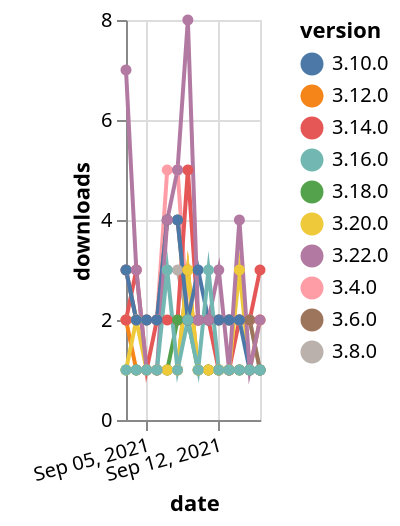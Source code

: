 {"$schema": "https://vega.github.io/schema/vega-lite/v5.json", "description": "A simple bar chart with embedded data.", "data": {"values": [{"date": "2021-09-03", "total": 5882, "delta": 2, "version": "3.8.0"}, {"date": "2021-09-04", "total": 5884, "delta": 2, "version": "3.8.0"}, {"date": "2021-09-05", "total": 5886, "delta": 2, "version": "3.8.0"}, {"date": "2021-09-06", "total": 5888, "delta": 2, "version": "3.8.0"}, {"date": "2021-09-07", "total": 5891, "delta": 3, "version": "3.8.0"}, {"date": "2021-09-08", "total": 5894, "delta": 3, "version": "3.8.0"}, {"date": "2021-09-09", "total": 5896, "delta": 2, "version": "3.8.0"}, {"date": "2021-09-10", "total": 5898, "delta": 2, "version": "3.8.0"}, {"date": "2021-09-11", "total": 5900, "delta": 2, "version": "3.8.0"}, {"date": "2021-09-12", "total": 5902, "delta": 2, "version": "3.8.0"}, {"date": "2021-09-13", "total": 5904, "delta": 2, "version": "3.8.0"}, {"date": "2021-09-14", "total": 5906, "delta": 2, "version": "3.8.0"}, {"date": "2021-09-15", "total": 5908, "delta": 2, "version": "3.8.0"}, {"date": "2021-09-16", "total": 5909, "delta": 1, "version": "3.8.0"}, {"date": "2021-09-03", "total": 1424, "delta": 2, "version": "3.12.0"}, {"date": "2021-09-04", "total": 1425, "delta": 1, "version": "3.12.0"}, {"date": "2021-09-05", "total": 1426, "delta": 1, "version": "3.12.0"}, {"date": "2021-09-06", "total": 1427, "delta": 1, "version": "3.12.0"}, {"date": "2021-09-07", "total": 1428, "delta": 1, "version": "3.12.0"}, {"date": "2021-09-08", "total": 1429, "delta": 1, "version": "3.12.0"}, {"date": "2021-09-09", "total": 1432, "delta": 3, "version": "3.12.0"}, {"date": "2021-09-10", "total": 1433, "delta": 1, "version": "3.12.0"}, {"date": "2021-09-11", "total": 1434, "delta": 1, "version": "3.12.0"}, {"date": "2021-09-12", "total": 1435, "delta": 1, "version": "3.12.0"}, {"date": "2021-09-13", "total": 1436, "delta": 1, "version": "3.12.0"}, {"date": "2021-09-14", "total": 1437, "delta": 1, "version": "3.12.0"}, {"date": "2021-09-15", "total": 1438, "delta": 1, "version": "3.12.0"}, {"date": "2021-09-16", "total": 1440, "delta": 2, "version": "3.12.0"}, {"date": "2021-09-03", "total": 4871, "delta": 3, "version": "3.4.0"}, {"date": "2021-09-04", "total": 4873, "delta": 2, "version": "3.4.0"}, {"date": "2021-09-05", "total": 4875, "delta": 2, "version": "3.4.0"}, {"date": "2021-09-06", "total": 4877, "delta": 2, "version": "3.4.0"}, {"date": "2021-09-07", "total": 4882, "delta": 5, "version": "3.4.0"}, {"date": "2021-09-08", "total": 4887, "delta": 5, "version": "3.4.0"}, {"date": "2021-09-09", "total": 4889, "delta": 2, "version": "3.4.0"}, {"date": "2021-09-10", "total": 4891, "delta": 2, "version": "3.4.0"}, {"date": "2021-09-11", "total": 4893, "delta": 2, "version": "3.4.0"}, {"date": "2021-09-12", "total": 4895, "delta": 2, "version": "3.4.0"}, {"date": "2021-09-13", "total": 4897, "delta": 2, "version": "3.4.0"}, {"date": "2021-09-14", "total": 4899, "delta": 2, "version": "3.4.0"}, {"date": "2021-09-15", "total": 4901, "delta": 2, "version": "3.4.0"}, {"date": "2021-09-16", "total": 4903, "delta": 2, "version": "3.4.0"}, {"date": "2021-09-03", "total": 2267, "delta": 2, "version": "3.14.0"}, {"date": "2021-09-04", "total": 2270, "delta": 3, "version": "3.14.0"}, {"date": "2021-09-05", "total": 2271, "delta": 1, "version": "3.14.0"}, {"date": "2021-09-06", "total": 2273, "delta": 2, "version": "3.14.0"}, {"date": "2021-09-07", "total": 2275, "delta": 2, "version": "3.14.0"}, {"date": "2021-09-08", "total": 2277, "delta": 2, "version": "3.14.0"}, {"date": "2021-09-09", "total": 2282, "delta": 5, "version": "3.14.0"}, {"date": "2021-09-10", "total": 2284, "delta": 2, "version": "3.14.0"}, {"date": "2021-09-11", "total": 2286, "delta": 2, "version": "3.14.0"}, {"date": "2021-09-12", "total": 2287, "delta": 1, "version": "3.14.0"}, {"date": "2021-09-13", "total": 2288, "delta": 1, "version": "3.14.0"}, {"date": "2021-09-14", "total": 2290, "delta": 2, "version": "3.14.0"}, {"date": "2021-09-15", "total": 2292, "delta": 2, "version": "3.14.0"}, {"date": "2021-09-16", "total": 2295, "delta": 3, "version": "3.14.0"}, {"date": "2021-09-03", "total": 3476, "delta": 3, "version": "3.6.0"}, {"date": "2021-09-04", "total": 3478, "delta": 2, "version": "3.6.0"}, {"date": "2021-09-05", "total": 3480, "delta": 2, "version": "3.6.0"}, {"date": "2021-09-06", "total": 3482, "delta": 2, "version": "3.6.0"}, {"date": "2021-09-07", "total": 3486, "delta": 4, "version": "3.6.0"}, {"date": "2021-09-08", "total": 3490, "delta": 4, "version": "3.6.0"}, {"date": "2021-09-09", "total": 3492, "delta": 2, "version": "3.6.0"}, {"date": "2021-09-10", "total": 3494, "delta": 2, "version": "3.6.0"}, {"date": "2021-09-11", "total": 3496, "delta": 2, "version": "3.6.0"}, {"date": "2021-09-12", "total": 3498, "delta": 2, "version": "3.6.0"}, {"date": "2021-09-13", "total": 3500, "delta": 2, "version": "3.6.0"}, {"date": "2021-09-14", "total": 3502, "delta": 2, "version": "3.6.0"}, {"date": "2021-09-15", "total": 3504, "delta": 2, "version": "3.6.0"}, {"date": "2021-09-16", "total": 3505, "delta": 1, "version": "3.6.0"}, {"date": "2021-09-03", "total": 317, "delta": 1, "version": "3.18.0"}, {"date": "2021-09-04", "total": 318, "delta": 1, "version": "3.18.0"}, {"date": "2021-09-05", "total": 319, "delta": 1, "version": "3.18.0"}, {"date": "2021-09-06", "total": 320, "delta": 1, "version": "3.18.0"}, {"date": "2021-09-07", "total": 321, "delta": 1, "version": "3.18.0"}, {"date": "2021-09-08", "total": 323, "delta": 2, "version": "3.18.0"}, {"date": "2021-09-09", "total": 325, "delta": 2, "version": "3.18.0"}, {"date": "2021-09-10", "total": 326, "delta": 1, "version": "3.18.0"}, {"date": "2021-09-11", "total": 327, "delta": 1, "version": "3.18.0"}, {"date": "2021-09-12", "total": 328, "delta": 1, "version": "3.18.0"}, {"date": "2021-09-13", "total": 329, "delta": 1, "version": "3.18.0"}, {"date": "2021-09-14", "total": 330, "delta": 1, "version": "3.18.0"}, {"date": "2021-09-15", "total": 331, "delta": 1, "version": "3.18.0"}, {"date": "2021-09-16", "total": 332, "delta": 1, "version": "3.18.0"}, {"date": "2021-09-03", "total": 607, "delta": 1, "version": "3.20.0"}, {"date": "2021-09-04", "total": 609, "delta": 2, "version": "3.20.0"}, {"date": "2021-09-05", "total": 610, "delta": 1, "version": "3.20.0"}, {"date": "2021-09-06", "total": 611, "delta": 1, "version": "3.20.0"}, {"date": "2021-09-07", "total": 612, "delta": 1, "version": "3.20.0"}, {"date": "2021-09-08", "total": 613, "delta": 1, "version": "3.20.0"}, {"date": "2021-09-09", "total": 616, "delta": 3, "version": "3.20.0"}, {"date": "2021-09-10", "total": 617, "delta": 1, "version": "3.20.0"}, {"date": "2021-09-11", "total": 618, "delta": 1, "version": "3.20.0"}, {"date": "2021-09-12", "total": 619, "delta": 1, "version": "3.20.0"}, {"date": "2021-09-13", "total": 620, "delta": 1, "version": "3.20.0"}, {"date": "2021-09-14", "total": 623, "delta": 3, "version": "3.20.0"}, {"date": "2021-09-15", "total": 624, "delta": 1, "version": "3.20.0"}, {"date": "2021-09-16", "total": 625, "delta": 1, "version": "3.20.0"}, {"date": "2021-09-03", "total": 3577, "delta": 3, "version": "3.10.0"}, {"date": "2021-09-04", "total": 3579, "delta": 2, "version": "3.10.0"}, {"date": "2021-09-05", "total": 3581, "delta": 2, "version": "3.10.0"}, {"date": "2021-09-06", "total": 3583, "delta": 2, "version": "3.10.0"}, {"date": "2021-09-07", "total": 3587, "delta": 4, "version": "3.10.0"}, {"date": "2021-09-08", "total": 3591, "delta": 4, "version": "3.10.0"}, {"date": "2021-09-09", "total": 3593, "delta": 2, "version": "3.10.0"}, {"date": "2021-09-10", "total": 3596, "delta": 3, "version": "3.10.0"}, {"date": "2021-09-11", "total": 3598, "delta": 2, "version": "3.10.0"}, {"date": "2021-09-12", "total": 3600, "delta": 2, "version": "3.10.0"}, {"date": "2021-09-13", "total": 3602, "delta": 2, "version": "3.10.0"}, {"date": "2021-09-14", "total": 3604, "delta": 2, "version": "3.10.0"}, {"date": "2021-09-15", "total": 3605, "delta": 1, "version": "3.10.0"}, {"date": "2021-09-16", "total": 3606, "delta": 1, "version": "3.10.0"}, {"date": "2021-09-03", "total": 273, "delta": 7, "version": "3.22.0"}, {"date": "2021-09-04", "total": 276, "delta": 3, "version": "3.22.0"}, {"date": "2021-09-05", "total": 277, "delta": 1, "version": "3.22.0"}, {"date": "2021-09-06", "total": 278, "delta": 1, "version": "3.22.0"}, {"date": "2021-09-07", "total": 282, "delta": 4, "version": "3.22.0"}, {"date": "2021-09-08", "total": 287, "delta": 5, "version": "3.22.0"}, {"date": "2021-09-09", "total": 295, "delta": 8, "version": "3.22.0"}, {"date": "2021-09-10", "total": 297, "delta": 2, "version": "3.22.0"}, {"date": "2021-09-11", "total": 299, "delta": 2, "version": "3.22.0"}, {"date": "2021-09-12", "total": 302, "delta": 3, "version": "3.22.0"}, {"date": "2021-09-13", "total": 303, "delta": 1, "version": "3.22.0"}, {"date": "2021-09-14", "total": 307, "delta": 4, "version": "3.22.0"}, {"date": "2021-09-15", "total": 308, "delta": 1, "version": "3.22.0"}, {"date": "2021-09-16", "total": 310, "delta": 2, "version": "3.22.0"}, {"date": "2021-09-03", "total": 635, "delta": 1, "version": "3.16.0"}, {"date": "2021-09-04", "total": 636, "delta": 1, "version": "3.16.0"}, {"date": "2021-09-05", "total": 637, "delta": 1, "version": "3.16.0"}, {"date": "2021-09-06", "total": 638, "delta": 1, "version": "3.16.0"}, {"date": "2021-09-07", "total": 641, "delta": 3, "version": "3.16.0"}, {"date": "2021-09-08", "total": 642, "delta": 1, "version": "3.16.0"}, {"date": "2021-09-09", "total": 644, "delta": 2, "version": "3.16.0"}, {"date": "2021-09-10", "total": 645, "delta": 1, "version": "3.16.0"}, {"date": "2021-09-11", "total": 648, "delta": 3, "version": "3.16.0"}, {"date": "2021-09-12", "total": 649, "delta": 1, "version": "3.16.0"}, {"date": "2021-09-13", "total": 650, "delta": 1, "version": "3.16.0"}, {"date": "2021-09-14", "total": 651, "delta": 1, "version": "3.16.0"}, {"date": "2021-09-15", "total": 652, "delta": 1, "version": "3.16.0"}, {"date": "2021-09-16", "total": 653, "delta": 1, "version": "3.16.0"}]}, "width": "container", "mark": {"type": "line", "point": {"filled": true}}, "encoding": {"x": {"field": "date", "type": "temporal", "timeUnit": "yearmonthdate", "title": "date", "axis": {"labelAngle": -15}}, "y": {"field": "delta", "type": "quantitative", "title": "downloads"}, "color": {"field": "version", "type": "nominal"}, "tooltip": {"field": "delta"}}}